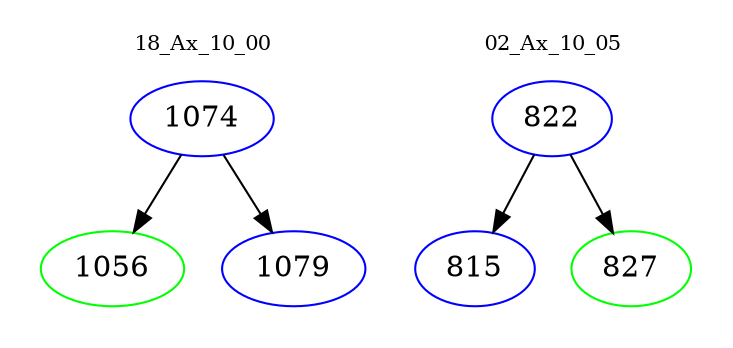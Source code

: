 digraph{
subgraph cluster_0 {
color = white
label = "18_Ax_10_00";
fontsize=10;
T0_1074 [label="1074", color="blue"]
T0_1074 -> T0_1056 [color="black"]
T0_1056 [label="1056", color="green"]
T0_1074 -> T0_1079 [color="black"]
T0_1079 [label="1079", color="blue"]
}
subgraph cluster_1 {
color = white
label = "02_Ax_10_05";
fontsize=10;
T1_822 [label="822", color="blue"]
T1_822 -> T1_815 [color="black"]
T1_815 [label="815", color="blue"]
T1_822 -> T1_827 [color="black"]
T1_827 [label="827", color="green"]
}
}
